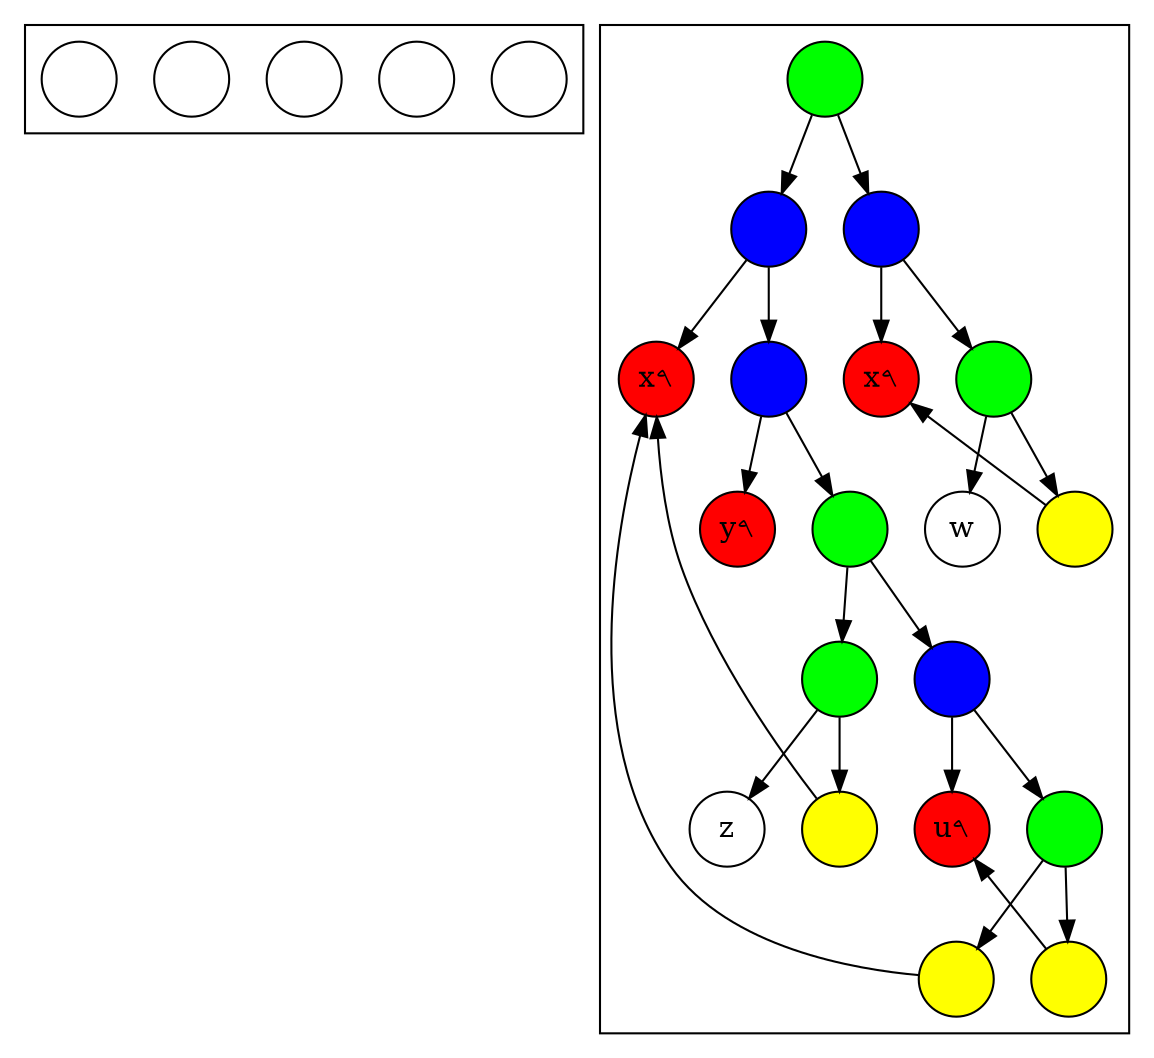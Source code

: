 //dot -Tsvg src/example.dot > src/example_output.svg
// echo 'digraph { a -> b }' | dot -Tsvg > src/example_output.svg

digraph example {

  node [ordering=out shape=circle fixedsize=true style=filled label="" fillcolor=white];
  
  //anchors
  subgraph cluster_anchors {
    u w x y z
  }

  //lambda tree
  subgraph cluster_tree {
    0[fillcolor=green]
    0->{1[fillcolor=blue] 2[fillcolor=blue]}
    2->{3[label="𐤓x" fillcolor=red] 4[fillcolor=green]}
    4->{5[label="w"] 6[fillcolor=yellow]}
    1->{7[label="𐤓x" fillcolor=red] 8[fillcolor=blue]}
    8->{9[label="𐤓y" fillcolor=red] 10[fillcolor=green]}
    10->{11[fillcolor=green] 12[fillcolor=blue]}
    11->{13[label="z"] 14[fillcolor=yellow]}
    12->{15[label="𐤓u" fillcolor=red] 16[fillcolor=green]} 
    16->{17[fillcolor=yellow] 18[fillcolor=yellow]}
  }
  
  // //bound variables
  edge [constraint=false];
  6->3
  {14 17}->7
  18->15

  // //binders
  // {3 7}->x
  // 9->y
  // 15->u

  // //globally free variables
  // 5->w
  // 13->z
}